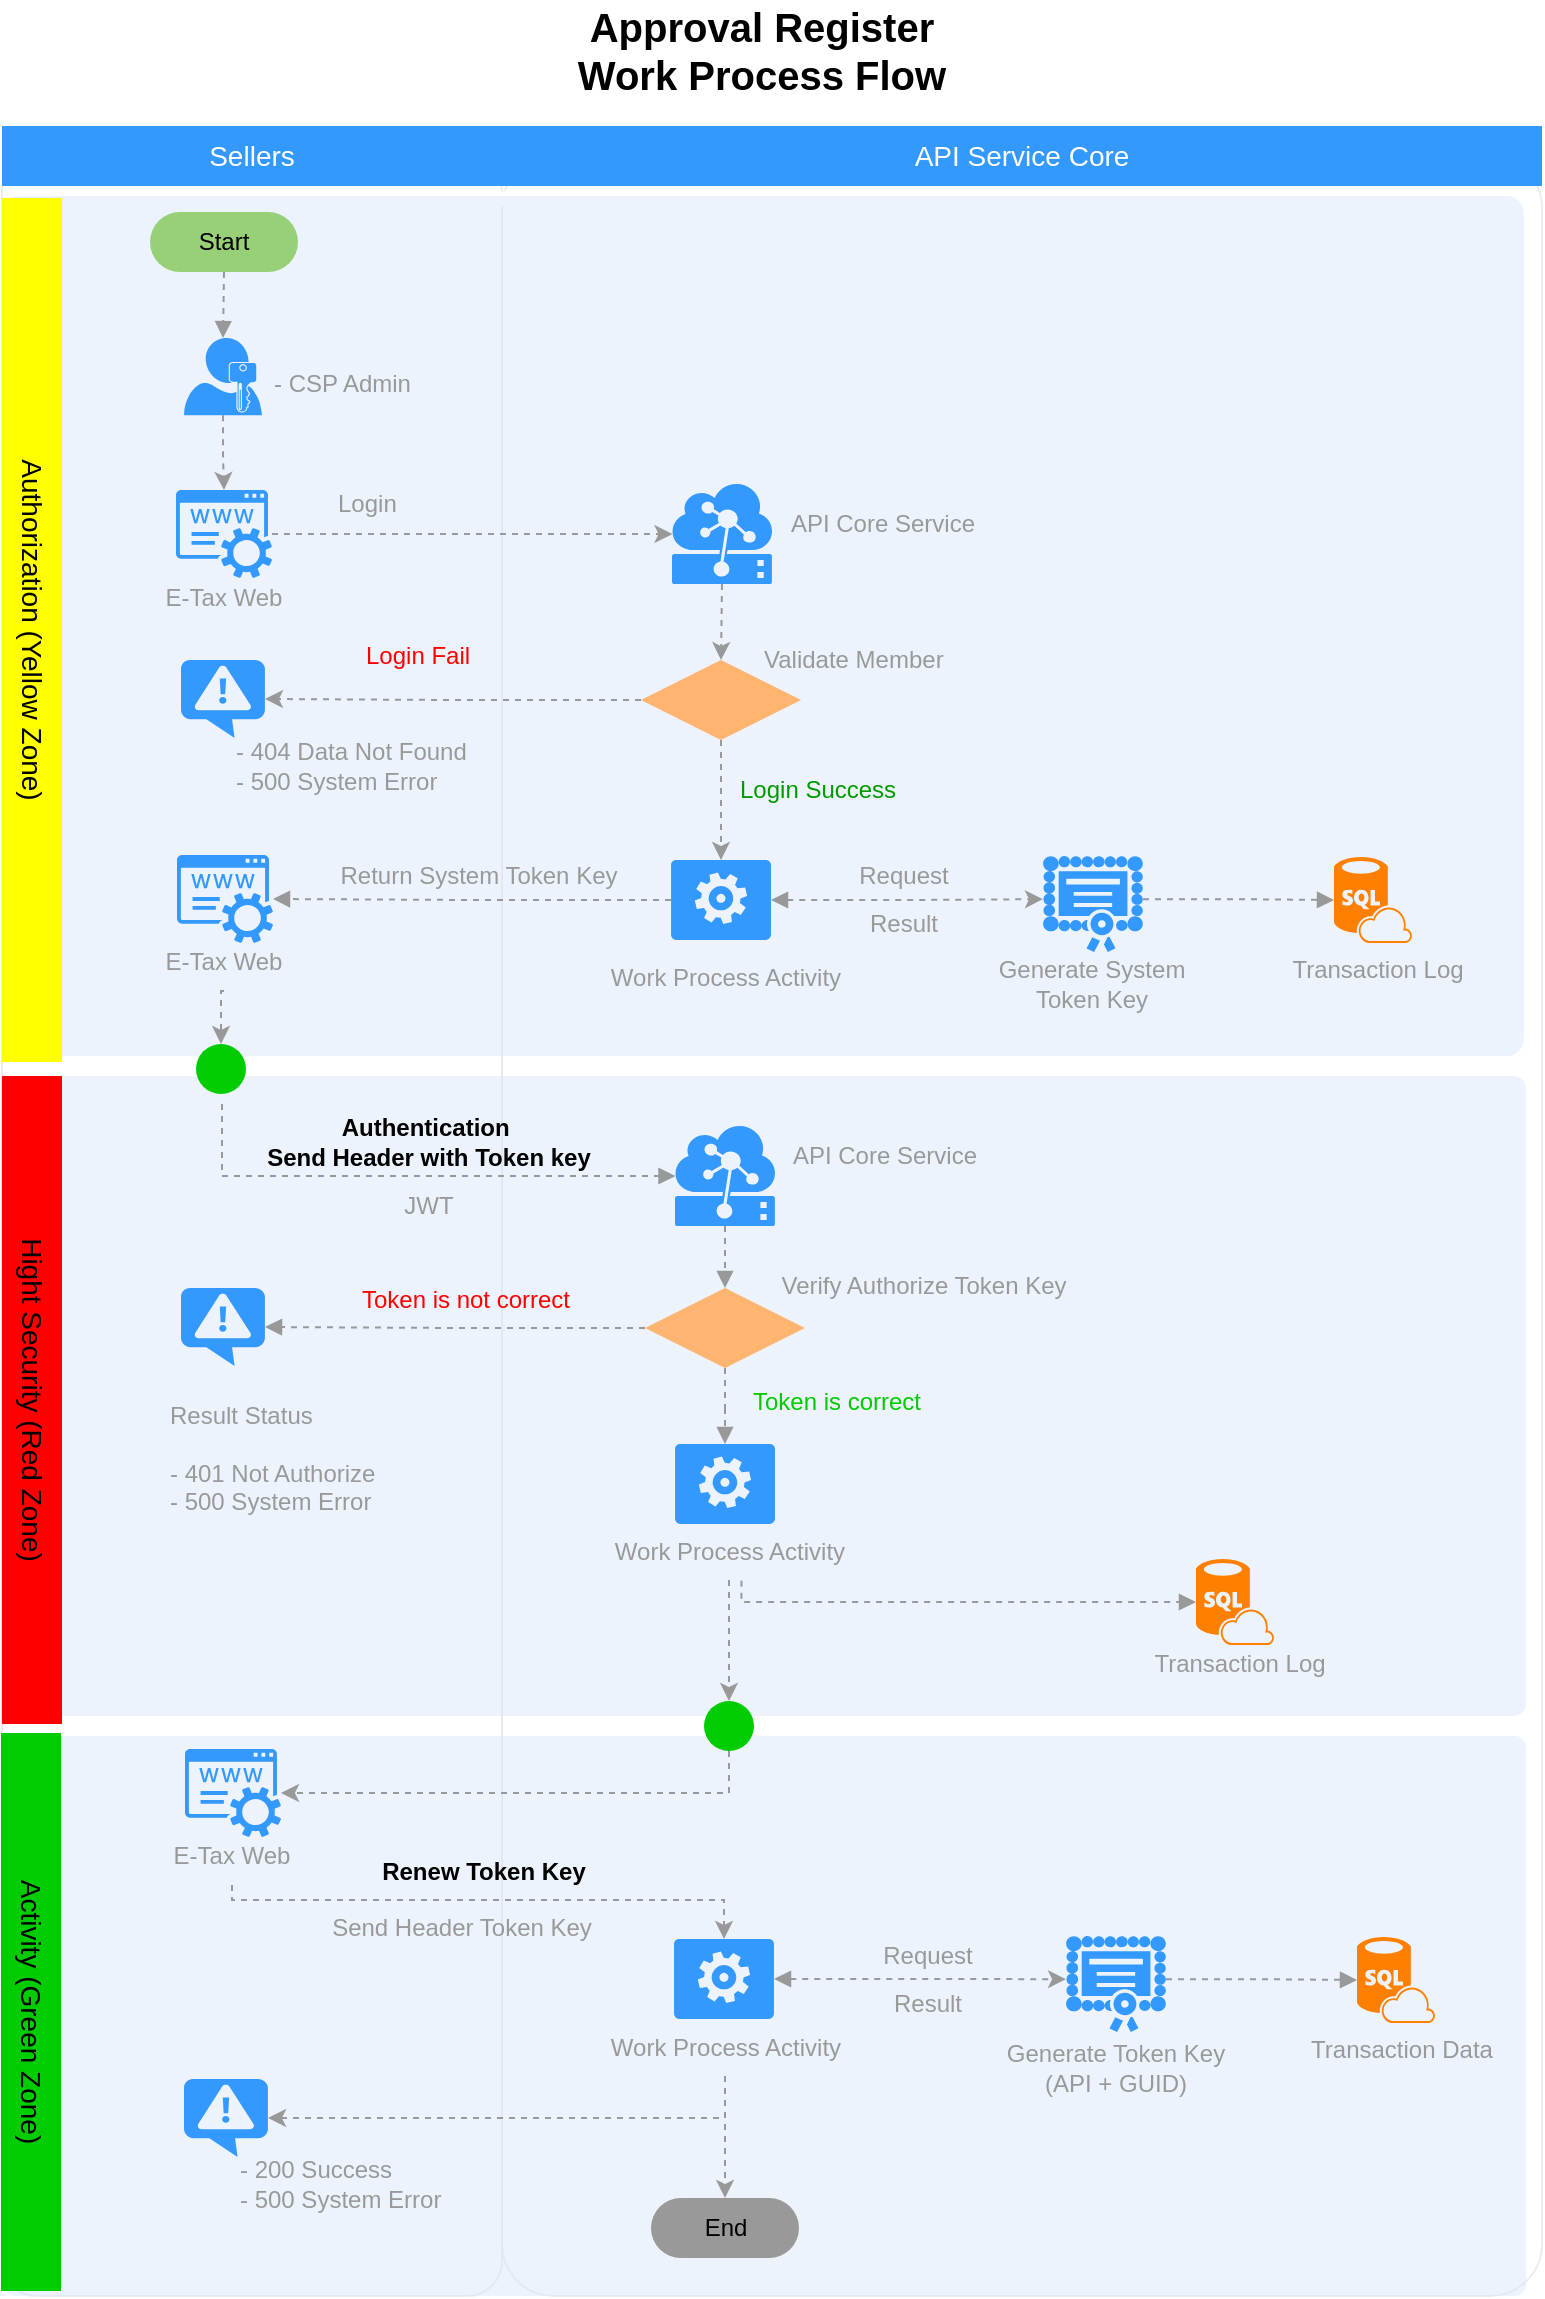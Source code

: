 <mxfile version="10.8.0" type="github"><diagram id="2GbdQti-NEPVruNqLVV-" name="Page-1"><mxGraphModel dx="1220" dy="634" grid="1" gridSize="10" guides="1" tooltips="1" connect="1" arrows="1" fold="1" page="1" pageScale="1" pageWidth="827" pageHeight="1169" math="0" shadow="0"><root><mxCell id="0"/><mxCell id="1" parent="0"/><mxCell id="_SCP-fhVFvHD9aOAOrKE-1" value="" style="rounded=1;whiteSpace=wrap;html=1;strokeColor=#E6E6E6;strokeWidth=1;fillColor=#FFFFFF;fontFamily=Helvetica;fontSize=14;fontColor=#FFB366;opacity=75;verticalAlign=top;fontStyle=1;arcSize=5;" vertex="1" parent="1"><mxGeometry x="300" y="90" width="520" height="1070" as="geometry"/></mxCell><mxCell id="_SCP-fhVFvHD9aOAOrKE-2" value="" style="rounded=1;whiteSpace=wrap;html=1;strokeColor=#E6E6E6;strokeWidth=1;fillColor=#FFFFFF;fontFamily=Helvetica;fontSize=14;fontColor=#FFB366;opacity=75;verticalAlign=top;fontStyle=1;arcSize=7;" vertex="1" parent="1"><mxGeometry x="50" y="90" width="250" height="1070" as="geometry"/></mxCell><mxCell id="_SCP-fhVFvHD9aOAOrKE-3" value="" style="shape=mxgraph.arrows.two_way_arrow_horizontal;html=1;verticalLabelPosition=bottom;verticalAlign=top;strokeWidth=2;strokeColor=none;dashed=1;fillColor=#FFFFFF;fontFamily=Verdana;fontSize=12;fontColor=#00BEF2" vertex="1" parent="1"><mxGeometry x="265.5" y="104" width="67" height="15" as="geometry"/></mxCell><mxCell id="_SCP-fhVFvHD9aOAOrKE-4" value="" style="rounded=1;whiteSpace=wrap;html=1;strokeColor=none;strokeWidth=1;fillColor=#dae8fc;fontSize=12;align=center;arcSize=2;opacity=50;" vertex="1" parent="1"><mxGeometry x="51" y="880" width="761" height="280" as="geometry"/></mxCell><mxCell id="_SCP-fhVFvHD9aOAOrKE-5" value="" style="rounded=1;whiteSpace=wrap;html=1;strokeColor=none;strokeWidth=1;fillColor=#dae8fc;fontSize=12;align=center;arcSize=2;opacity=50;" vertex="1" parent="1"><mxGeometry x="51" y="550" width="761" height="320" as="geometry"/></mxCell><mxCell id="_SCP-fhVFvHD9aOAOrKE-6" value="" style="rounded=1;whiteSpace=wrap;html=1;strokeColor=none;strokeWidth=1;fillColor=#dae8fc;fontSize=12;align=center;arcSize=2;opacity=50;" vertex="1" parent="1"><mxGeometry x="50" y="110" width="761" height="430" as="geometry"/></mxCell><mxCell id="_SCP-fhVFvHD9aOAOrKE-7" value="Approval Register&lt;br&gt;Work Process Flow" style="text;html=1;strokeColor=none;fillColor=none;align=center;verticalAlign=middle;whiteSpace=wrap;rounded=0;fontStyle=1;fontSize=20;" vertex="1" parent="1"><mxGeometry x="275" y="12" width="310" height="50" as="geometry"/></mxCell><mxCell id="_SCP-fhVFvHD9aOAOrKE-8" style="edgeStyle=orthogonalEdgeStyle;rounded=0;orthogonalLoop=1;jettySize=auto;html=1;exitX=0.5;exitY=1;exitDx=0;exitDy=0;exitPerimeter=0;entryX=0.5;entryY=0;entryDx=0;entryDy=0;dashed=1;startArrow=none;startFill=0;endArrow=block;endFill=1;strokeColor=#999999;" edge="1" parent="1" source="_SCP-fhVFvHD9aOAOrKE-9" target="_SCP-fhVFvHD9aOAOrKE-44"><mxGeometry relative="1" as="geometry"/></mxCell><mxCell id="_SCP-fhVFvHD9aOAOrKE-9" value="" style="shadow=0;dashed=0;html=1;strokeColor=none;labelPosition=center;verticalLabelPosition=bottom;verticalAlign=top;align=center;shape=mxgraph.mscae.cloud.iot_edge;fillColor=#3399FF;pointerEvents=1;fontSize=12;fontColor=#999999;" vertex="1" parent="1"><mxGeometry x="386.5" y="575" width="50" height="50" as="geometry"/></mxCell><mxCell id="_SCP-fhVFvHD9aOAOrKE-10" value="" style="verticalLabelPosition=bottom;html=1;verticalAlign=top;align=center;strokeColor=none;fillColor=#3399FF;shape=mxgraph.azure.notification_topic;fontSize=12;fontColor=#999999;" vertex="1" parent="1"><mxGeometry x="139.5" y="656" width="42" height="39" as="geometry"/></mxCell><mxCell id="_SCP-fhVFvHD9aOAOrKE-11" value="Result Status&lt;br&gt;&lt;br&gt;- 401 Not Authorize&lt;br&gt;- 500 System Error&lt;br&gt;" style="text;html=1;strokeColor=none;fillColor=none;align=left;verticalAlign=middle;whiteSpace=wrap;rounded=0;fontSize=12;fontColor=#999999;" vertex="1" parent="1"><mxGeometry x="132" y="702" width="143" height="77" as="geometry"/></mxCell><mxCell id="_SCP-fhVFvHD9aOAOrKE-12" style="edgeStyle=orthogonalEdgeStyle;rounded=0;orthogonalLoop=1;jettySize=auto;html=1;fontSize=14;strokeColor=#999999;dashed=1;entryX=0.005;entryY=0.5;entryDx=0;entryDy=0;entryPerimeter=0;" edge="1" parent="1" source="_SCP-fhVFvHD9aOAOrKE-61" target="_SCP-fhVFvHD9aOAOrKE-20"><mxGeometry relative="1" as="geometry"><mxPoint x="531" y="306" as="targetPoint"/><mxPoint x="197" y="306" as="sourcePoint"/></mxGeometry></mxCell><mxCell id="_SCP-fhVFvHD9aOAOrKE-13" value="Login" style="text;html=1;strokeColor=none;fillColor=none;align=left;verticalAlign=middle;whiteSpace=wrap;rounded=0;fontSize=12;fontColor=#999999;" vertex="1" parent="1"><mxGeometry x="215.5" y="254" width="59" height="20" as="geometry"/></mxCell><mxCell id="_SCP-fhVFvHD9aOAOrKE-14" style="edgeStyle=orthogonalEdgeStyle;rounded=0;orthogonalLoop=1;jettySize=auto;html=1;exitX=0.5;exitY=1;exitDx=0;exitDy=0;dashed=1;strokeColor=#999999;exitPerimeter=0;" edge="1" parent="1" source="_SCP-fhVFvHD9aOAOrKE-24" target="_SCP-fhVFvHD9aOAOrKE-61"><mxGeometry relative="1" as="geometry"><mxPoint x="161" y="269" as="sourcePoint"/><mxPoint x="161" y="325" as="targetPoint"/></mxGeometry></mxCell><mxCell id="_SCP-fhVFvHD9aOAOrKE-15" value="" style="group" vertex="1" connectable="0" parent="1"><mxGeometry x="685" y="430.5" width="108" height="79" as="geometry"/></mxCell><mxCell id="_SCP-fhVFvHD9aOAOrKE-16" value="" style="group" vertex="1" connectable="0" parent="_SCP-fhVFvHD9aOAOrKE-15"><mxGeometry width="108" height="79" as="geometry"/></mxCell><mxCell id="_SCP-fhVFvHD9aOAOrKE-17" value="Transaction Log" style="text;html=1;strokeColor=none;fillColor=none;align=center;verticalAlign=middle;whiteSpace=wrap;rounded=0;fontSize=12;fontColor=#999999;" vertex="1" parent="_SCP-fhVFvHD9aOAOrKE-16"><mxGeometry x="-1" y="52" width="108" height="29" as="geometry"/></mxCell><mxCell id="_SCP-fhVFvHD9aOAOrKE-18" value="" style="verticalLabelPosition=bottom;html=1;verticalAlign=top;align=center;strokeColor=none;fillColor=#FF8000;shape=mxgraph.azure.sql_database_sql_azure;fontSize=12;fontColor=#999999;" vertex="1" parent="_SCP-fhVFvHD9aOAOrKE-16"><mxGeometry x="31" y="10" width="39" height="43" as="geometry"/></mxCell><mxCell id="_SCP-fhVFvHD9aOAOrKE-19" style="edgeStyle=orthogonalEdgeStyle;rounded=0;orthogonalLoop=1;jettySize=auto;html=1;exitX=0.5;exitY=1;exitDx=0;exitDy=0;exitPerimeter=0;entryX=0.5;entryY=0;entryDx=0;entryDy=0;dashed=1;strokeColor=#999999;" edge="1" parent="1" source="_SCP-fhVFvHD9aOAOrKE-20" target="_SCP-fhVFvHD9aOAOrKE-65"><mxGeometry relative="1" as="geometry"/></mxCell><mxCell id="_SCP-fhVFvHD9aOAOrKE-20" value="" style="shadow=0;dashed=0;html=1;strokeColor=none;labelPosition=center;verticalLabelPosition=bottom;verticalAlign=top;align=center;shape=mxgraph.mscae.cloud.iot_edge;fillColor=#3399FF;pointerEvents=1;fontSize=12;fontColor=#999999;" vertex="1" parent="1"><mxGeometry x="385" y="254" width="50" height="50" as="geometry"/></mxCell><mxCell id="_SCP-fhVFvHD9aOAOrKE-21" value="API Core Service" style="text;html=1;strokeColor=none;fillColor=none;align=center;verticalAlign=middle;whiteSpace=wrap;rounded=0;fontSize=12;fontColor=#999999;" vertex="1" parent="1"><mxGeometry x="440" y="259.5" width="101" height="29" as="geometry"/></mxCell><mxCell id="_SCP-fhVFvHD9aOAOrKE-22" value="" style="group" vertex="1" connectable="0" parent="1"><mxGeometry x="141" y="181" width="162.5" height="50" as="geometry"/></mxCell><mxCell id="_SCP-fhVFvHD9aOAOrKE-23" value="&lt;font color=&quot;#999999&quot; style=&quot;font-size: 12px&quot;&gt;- CSP Admin&lt;br&gt;&lt;br&gt;&lt;/font&gt;" style="text;html=1;strokeColor=none;fillColor=none;align=left;verticalAlign=middle;whiteSpace=wrap;rounded=0;fontSize=12;" vertex="1" parent="_SCP-fhVFvHD9aOAOrKE-22"><mxGeometry x="42.5" y="10" width="120" height="40" as="geometry"/></mxCell><mxCell id="_SCP-fhVFvHD9aOAOrKE-24" value="" style="pointerEvents=1;shadow=0;dashed=0;html=1;strokeColor=none;labelPosition=center;verticalLabelPosition=bottom;verticalAlign=top;align=center;shape=mxgraph.mscae.enterprise.user_permissions;fillColor=#3399FF;fontSize=14;" vertex="1" parent="_SCP-fhVFvHD9aOAOrKE-22"><mxGeometry width="39" height="38.678" as="geometry"/></mxCell><mxCell id="_SCP-fhVFvHD9aOAOrKE-25" value="" style="group" vertex="1" connectable="0" parent="1"><mxGeometry x="331.5" y="443" width="160" height="72" as="geometry"/></mxCell><mxCell id="_SCP-fhVFvHD9aOAOrKE-26" value="" style="verticalLabelPosition=bottom;html=1;verticalAlign=top;align=center;strokeColor=none;fillColor=#3399FF;shape=mxgraph.azure.worker_role;fontSize=12;fontColor=#999999;" vertex="1" parent="_SCP-fhVFvHD9aOAOrKE-25"><mxGeometry x="53" y="-1" width="50" height="40" as="geometry"/></mxCell><mxCell id="_SCP-fhVFvHD9aOAOrKE-27" value="Work Process Activity&lt;br&gt;" style="text;html=1;strokeColor=none;fillColor=none;align=center;verticalAlign=middle;whiteSpace=wrap;rounded=0;fontSize=12;fontColor=#999999;" vertex="1" parent="_SCP-fhVFvHD9aOAOrKE-25"><mxGeometry y="43" width="160" height="29" as="geometry"/></mxCell><mxCell id="_SCP-fhVFvHD9aOAOrKE-28" value="" style="group" vertex="1" connectable="0" parent="1"><mxGeometry x="537.5" y="434.5" width="114" height="81" as="geometry"/></mxCell><mxCell id="_SCP-fhVFvHD9aOAOrKE-29" value="" style="group" vertex="1" connectable="0" parent="_SCP-fhVFvHD9aOAOrKE-28"><mxGeometry width="114" height="81" as="geometry"/></mxCell><mxCell id="_SCP-fhVFvHD9aOAOrKE-30" value="Generate System Token Key&lt;br&gt;" style="text;html=1;strokeColor=none;fillColor=none;align=center;verticalAlign=middle;whiteSpace=wrap;rounded=0;fontSize=12;fontColor=#999999;" vertex="1" parent="_SCP-fhVFvHD9aOAOrKE-29"><mxGeometry y="54" width="114" height="30" as="geometry"/></mxCell><mxCell id="_SCP-fhVFvHD9aOAOrKE-31" value="" style="pointerEvents=1;shadow=0;dashed=0;html=1;strokeColor=none;labelPosition=center;verticalLabelPosition=bottom;verticalAlign=top;align=center;shape=mxgraph.mscae.intune.inventory_license;fillColor=#3399FF;fontSize=14;" vertex="1" parent="_SCP-fhVFvHD9aOAOrKE-28"><mxGeometry x="33" y="5.5" width="50" height="48" as="geometry"/></mxCell><mxCell id="_SCP-fhVFvHD9aOAOrKE-32" style="edgeStyle=orthogonalEdgeStyle;rounded=0;orthogonalLoop=1;jettySize=auto;html=1;exitX=1;exitY=0.5;exitDx=0;exitDy=0;exitPerimeter=0;entryX=0;entryY=0.45;entryDx=0;entryDy=0;entryPerimeter=0;dashed=1;strokeColor=#999999;startArrow=block;startFill=1;" edge="1" parent="1" source="_SCP-fhVFvHD9aOAOrKE-26" target="_SCP-fhVFvHD9aOAOrKE-31"><mxGeometry relative="1" as="geometry"/></mxCell><mxCell id="_SCP-fhVFvHD9aOAOrKE-33" value="Request" style="text;html=1;strokeColor=none;fillColor=none;align=center;verticalAlign=middle;whiteSpace=wrap;rounded=0;fontSize=12;fontColor=#999999;" vertex="1" parent="1"><mxGeometry x="471" y="440" width="60" height="20" as="geometry"/></mxCell><mxCell id="_SCP-fhVFvHD9aOAOrKE-34" value="Result" style="text;html=1;strokeColor=none;fillColor=none;align=center;verticalAlign=middle;whiteSpace=wrap;rounded=0;fontSize=12;fontColor=#999999;" vertex="1" parent="1"><mxGeometry x="471" y="464" width="60" height="20" as="geometry"/></mxCell><mxCell id="_SCP-fhVFvHD9aOAOrKE-35" style="edgeStyle=orthogonalEdgeStyle;rounded=0;orthogonalLoop=1;jettySize=auto;html=1;exitX=0;exitY=0.5;exitDx=0;exitDy=0;exitPerimeter=0;dashed=1;startArrow=none;startFill=0;strokeColor=#999999;endArrow=block;endFill=1;" edge="1" parent="1" source="_SCP-fhVFvHD9aOAOrKE-26" target="_SCP-fhVFvHD9aOAOrKE-37"><mxGeometry relative="1" as="geometry"><mxPoint x="181" y="462" as="targetPoint"/></mxGeometry></mxCell><mxCell id="_SCP-fhVFvHD9aOAOrKE-36" value="" style="group" vertex="1" connectable="0" parent="1"><mxGeometry x="106" y="440.5" width="110" height="74" as="geometry"/></mxCell><mxCell id="_SCP-fhVFvHD9aOAOrKE-37" value="" style="pointerEvents=1;shadow=0;dashed=0;html=1;strokeColor=none;fillColor=#3399FF;labelPosition=center;verticalLabelPosition=bottom;verticalAlign=top;outlineConnect=0;align=center;shape=mxgraph.office.services.registrar_service;" vertex="1" parent="_SCP-fhVFvHD9aOAOrKE-36"><mxGeometry x="31.5" y="-1" width="48" height="44" as="geometry"/></mxCell><mxCell id="_SCP-fhVFvHD9aOAOrKE-38" value="E-Tax Web" style="text;html=1;strokeColor=none;fillColor=none;align=center;verticalAlign=middle;whiteSpace=wrap;rounded=0;fontSize=12;fontColor=#999999;" vertex="1" parent="_SCP-fhVFvHD9aOAOrKE-36"><mxGeometry y="37" width="110" height="30" as="geometry"/></mxCell><mxCell id="_SCP-fhVFvHD9aOAOrKE-39" value="Return System Token Key&lt;br&gt;" style="text;html=1;strokeColor=none;fillColor=none;align=center;verticalAlign=middle;whiteSpace=wrap;rounded=0;fontSize=12;fontColor=#999999;" vertex="1" parent="1"><mxGeometry x="198" y="437.5" width="181" height="24" as="geometry"/></mxCell><mxCell id="_SCP-fhVFvHD9aOAOrKE-40" style="edgeStyle=orthogonalEdgeStyle;rounded=0;orthogonalLoop=1;jettySize=auto;html=1;exitX=0.5;exitY=1;exitDx=0;exitDy=0;entryX=0.005;entryY=0.5;entryDx=0;entryDy=0;dashed=1;startArrow=none;startFill=0;endArrow=block;endFill=1;strokeColor=#999999;entryPerimeter=0;" edge="1" parent="1" target="_SCP-fhVFvHD9aOAOrKE-9"><mxGeometry relative="1" as="geometry"><mxPoint x="378" y="602" as="targetPoint"/><mxPoint x="160" y="564" as="sourcePoint"/><Array as="points"><mxPoint x="160" y="600"/></Array></mxGeometry></mxCell><mxCell id="_SCP-fhVFvHD9aOAOrKE-41" style="edgeStyle=orthogonalEdgeStyle;rounded=0;orthogonalLoop=1;jettySize=auto;html=1;exitX=1;exitY=0.45;exitDx=0;exitDy=0;exitPerimeter=0;entryX=0;entryY=0.5;entryDx=0;entryDy=0;entryPerimeter=0;dashed=1;startArrow=none;startFill=0;endArrow=block;endFill=1;strokeColor=#999999;" edge="1" parent="1" source="_SCP-fhVFvHD9aOAOrKE-31" target="_SCP-fhVFvHD9aOAOrKE-18"><mxGeometry relative="1" as="geometry"/></mxCell><mxCell id="_SCP-fhVFvHD9aOAOrKE-42" style="edgeStyle=orthogonalEdgeStyle;rounded=0;orthogonalLoop=1;jettySize=auto;html=1;exitX=0.5;exitY=1;exitDx=0;exitDy=0;dashed=1;startArrow=none;startFill=0;endArrow=block;endFill=1;strokeColor=#999999;" edge="1" parent="1" source="_SCP-fhVFvHD9aOAOrKE-44" target="_SCP-fhVFvHD9aOAOrKE-51"><mxGeometry relative="1" as="geometry"/></mxCell><mxCell id="_SCP-fhVFvHD9aOAOrKE-43" style="edgeStyle=orthogonalEdgeStyle;rounded=0;orthogonalLoop=1;jettySize=auto;html=1;exitX=0;exitY=0.5;exitDx=0;exitDy=0;entryX=1;entryY=0.5;entryDx=0;entryDy=0;entryPerimeter=0;dashed=1;startArrow=none;startFill=0;endArrow=block;endFill=1;strokeColor=#999999;" edge="1" parent="1" source="_SCP-fhVFvHD9aOAOrKE-44" target="_SCP-fhVFvHD9aOAOrKE-10"><mxGeometry relative="1" as="geometry"/></mxCell><mxCell id="_SCP-fhVFvHD9aOAOrKE-44" value="" style="rhombus;whiteSpace=wrap;html=1;strokeColor=none;strokeWidth=1;fillColor=#FFB570;fontSize=12;fontColor=#999999;align=left;" vertex="1" parent="1"><mxGeometry x="371.5" y="656" width="80" height="40" as="geometry"/></mxCell><mxCell id="_SCP-fhVFvHD9aOAOrKE-45" value="Authentication&amp;nbsp;&lt;br&gt;Send Header with Token key&lt;br&gt;" style="text;html=1;strokeColor=none;fillColor=none;align=center;verticalAlign=middle;whiteSpace=wrap;rounded=0;fontSize=12;fontColor=#000000;fontStyle=1" vertex="1" parent="1"><mxGeometry x="167" y="566" width="193" height="34" as="geometry"/></mxCell><mxCell id="_SCP-fhVFvHD9aOAOrKE-46" value="API Core Service" style="text;html=1;strokeColor=none;fillColor=none;align=center;verticalAlign=middle;whiteSpace=wrap;rounded=0;fontSize=12;fontColor=#999999;" vertex="1" parent="1"><mxGeometry x="441" y="575.5" width="101" height="29" as="geometry"/></mxCell><mxCell id="_SCP-fhVFvHD9aOAOrKE-47" value="Token is correct" style="text;html=1;strokeColor=none;fillColor=none;align=center;verticalAlign=middle;whiteSpace=wrap;rounded=0;fontSize=12;fontColor=#00CC00;" vertex="1" parent="1"><mxGeometry x="417" y="698.5" width="101" height="29" as="geometry"/></mxCell><mxCell id="_SCP-fhVFvHD9aOAOrKE-48" value="Verify Authorize Token Key" style="text;html=1;strokeColor=none;fillColor=none;align=center;verticalAlign=middle;whiteSpace=wrap;rounded=0;fontSize=12;fontColor=#999999;" vertex="1" parent="1"><mxGeometry x="431" y="640" width="160" height="29" as="geometry"/></mxCell><mxCell id="_SCP-fhVFvHD9aOAOrKE-49" value="Token is not correct" style="text;html=1;strokeColor=none;fillColor=none;align=center;verticalAlign=middle;whiteSpace=wrap;rounded=0;fontSize=12;fontColor=#FF0000;" vertex="1" parent="1"><mxGeometry x="220" y="647" width="124" height="29" as="geometry"/></mxCell><mxCell id="_SCP-fhVFvHD9aOAOrKE-50" value="" style="group" vertex="1" connectable="0" parent="1"><mxGeometry x="333.5" y="766" width="160" height="72" as="geometry"/></mxCell><mxCell id="_SCP-fhVFvHD9aOAOrKE-51" value="" style="verticalLabelPosition=bottom;html=1;verticalAlign=top;align=center;strokeColor=none;fillColor=#3399FF;shape=mxgraph.azure.worker_role;fontSize=12;fontColor=#999999;" vertex="1" parent="_SCP-fhVFvHD9aOAOrKE-50"><mxGeometry x="53" y="-32" width="50" height="40" as="geometry"/></mxCell><mxCell id="_SCP-fhVFvHD9aOAOrKE-52" value="Work Process Activity&lt;br&gt;" style="text;html=1;strokeColor=none;fillColor=none;align=center;verticalAlign=middle;whiteSpace=wrap;rounded=0;fontSize=12;fontColor=#999999;" vertex="1" parent="_SCP-fhVFvHD9aOAOrKE-50"><mxGeometry y="7" width="160" height="29" as="geometry"/></mxCell><mxCell id="_SCP-fhVFvHD9aOAOrKE-53" style="edgeStyle=orthogonalEdgeStyle;rounded=0;orthogonalLoop=1;jettySize=auto;html=1;exitX=0.539;exitY=1.013;exitDx=0;exitDy=0;entryX=0;entryY=0.5;entryDx=0;entryDy=0;entryPerimeter=0;dashed=1;startArrow=none;startFill=0;endArrow=block;endFill=1;strokeColor=#999999;exitPerimeter=0;" edge="1" parent="1" source="_SCP-fhVFvHD9aOAOrKE-52" target="_SCP-fhVFvHD9aOAOrKE-102"><mxGeometry relative="1" as="geometry"><Array as="points"><mxPoint x="420" y="813"/></Array></mxGeometry></mxCell><mxCell id="_SCP-fhVFvHD9aOAOrKE-54" value="End" style="rounded=1;whiteSpace=wrap;html=1;fontColor=#000000;align=center;arcSize=50;labelBackgroundColor=none;fillColor=#999999;strokeColor=none;" vertex="1" parent="1"><mxGeometry x="374.5" y="1111" width="74" height="30" as="geometry"/></mxCell><mxCell id="_SCP-fhVFvHD9aOAOrKE-55" style="edgeStyle=orthogonalEdgeStyle;rounded=0;orthogonalLoop=1;jettySize=auto;html=1;exitX=0.5;exitY=1;exitDx=0;exitDy=0;entryX=0.5;entryY=0;entryDx=0;entryDy=0;entryPerimeter=0;dashed=1;startArrow=none;startFill=0;endArrow=block;endFill=1;strokeColor=#999999;fontColor=#000000;" edge="1" parent="1" source="_SCP-fhVFvHD9aOAOrKE-56" target="_SCP-fhVFvHD9aOAOrKE-24"><mxGeometry relative="1" as="geometry"/></mxCell><mxCell id="_SCP-fhVFvHD9aOAOrKE-56" value="Start" style="rounded=1;whiteSpace=wrap;html=1;fontColor=#000000;align=center;arcSize=50;labelBackgroundColor=none;fillColor=#97D077;strokeColor=none;" vertex="1" parent="1"><mxGeometry x="124" y="118" width="74" height="30" as="geometry"/></mxCell><mxCell id="_SCP-fhVFvHD9aOAOrKE-57" value="Login Success&lt;br&gt;" style="text;html=1;strokeColor=none;fillColor=none;align=left;verticalAlign=middle;whiteSpace=wrap;rounded=0;fontSize=12;fontColor=#009900;" vertex="1" parent="1"><mxGeometry x="417" y="390" width="102" height="34" as="geometry"/></mxCell><mxCell id="_SCP-fhVFvHD9aOAOrKE-58" style="edgeStyle=orthogonalEdgeStyle;rounded=0;orthogonalLoop=1;jettySize=auto;html=1;exitX=0.5;exitY=1;exitDx=0;exitDy=0;entryX=0.5;entryY=0;entryDx=0;entryDy=0;dashed=1;strokeColor=#999999;" edge="1" parent="1" source="_SCP-fhVFvHD9aOAOrKE-77" target="_SCP-fhVFvHD9aOAOrKE-77"><mxGeometry relative="1" as="geometry"><mxPoint x="415.5" y="1068" as="targetPoint"/></mxGeometry></mxCell><mxCell id="_SCP-fhVFvHD9aOAOrKE-59" value="Hight Security (Red Zone)" style="whiteSpace=wrap;html=1;dashed=1;strokeColor=none;strokeWidth=2;fillColor=#FF0000;fontFamily=Helvetica;fontSize=14;fontColor=#000000;fontStyle=0;rotation=90;" vertex="1" parent="1"><mxGeometry x="-97" y="697" width="324" height="30" as="geometry"/></mxCell><mxCell id="_SCP-fhVFvHD9aOAOrKE-60" value="" style="group" vertex="1" connectable="0" parent="1"><mxGeometry x="105.5" y="257" width="110" height="69" as="geometry"/></mxCell><mxCell id="_SCP-fhVFvHD9aOAOrKE-61" value="" style="pointerEvents=1;shadow=0;dashed=0;html=1;strokeColor=none;fillColor=#3399FF;labelPosition=center;verticalLabelPosition=bottom;verticalAlign=top;outlineConnect=0;align=center;shape=mxgraph.office.services.registrar_service;" vertex="1" parent="_SCP-fhVFvHD9aOAOrKE-60"><mxGeometry x="31.5" width="48" height="44" as="geometry"/></mxCell><mxCell id="_SCP-fhVFvHD9aOAOrKE-62" value="E-Tax Web" style="text;html=1;strokeColor=none;fillColor=none;align=center;verticalAlign=middle;whiteSpace=wrap;rounded=0;fontSize=12;fontColor=#999999;" vertex="1" parent="_SCP-fhVFvHD9aOAOrKE-60"><mxGeometry y="39" width="110" height="30" as="geometry"/></mxCell><mxCell id="_SCP-fhVFvHD9aOAOrKE-63" style="edgeStyle=orthogonalEdgeStyle;rounded=0;orthogonalLoop=1;jettySize=auto;html=1;exitX=0.5;exitY=1;exitDx=0;exitDy=0;entryX=0.5;entryY=0;entryDx=0;entryDy=0;entryPerimeter=0;dashed=1;strokeColor=#999999;fontColor=#00CC00;" edge="1" parent="1" source="_SCP-fhVFvHD9aOAOrKE-65" target="_SCP-fhVFvHD9aOAOrKE-26"><mxGeometry relative="1" as="geometry"/></mxCell><mxCell id="_SCP-fhVFvHD9aOAOrKE-64" style="edgeStyle=orthogonalEdgeStyle;rounded=0;orthogonalLoop=1;jettySize=auto;html=1;exitX=0;exitY=0.5;exitDx=0;exitDy=0;entryX=1;entryY=0.5;entryDx=0;entryDy=0;entryPerimeter=0;dashed=1;strokeColor=#999999;fontColor=#00CC00;" edge="1" parent="1" source="_SCP-fhVFvHD9aOAOrKE-65" target="_SCP-fhVFvHD9aOAOrKE-66"><mxGeometry relative="1" as="geometry"/></mxCell><mxCell id="_SCP-fhVFvHD9aOAOrKE-65" value="" style="rhombus;whiteSpace=wrap;html=1;strokeColor=none;strokeWidth=1;fillColor=#FFB570;fontSize=12;fontColor=#999999;align=left;" vertex="1" parent="1"><mxGeometry x="369.5" y="342" width="80" height="40" as="geometry"/></mxCell><mxCell id="_SCP-fhVFvHD9aOAOrKE-66" value="" style="verticalLabelPosition=bottom;html=1;verticalAlign=top;align=center;strokeColor=none;fillColor=#3399FF;shape=mxgraph.azure.notification_topic;fontSize=12;fontColor=#999999;" vertex="1" parent="1"><mxGeometry x="139.5" y="342" width="42" height="39" as="geometry"/></mxCell><mxCell id="_SCP-fhVFvHD9aOAOrKE-67" value="- 404 Data Not Found&lt;br&gt;- 500 System Error&lt;br&gt;" style="text;html=1;strokeColor=none;fillColor=none;align=left;verticalAlign=middle;whiteSpace=wrap;rounded=0;fontSize=12;fontColor=#999999;" vertex="1" parent="1"><mxGeometry x="165" y="377" width="143" height="35" as="geometry"/></mxCell><mxCell id="_SCP-fhVFvHD9aOAOrKE-68" value="Validate Member&lt;br&gt;" style="text;html=1;strokeColor=none;fillColor=none;align=left;verticalAlign=middle;whiteSpace=wrap;rounded=0;fontSize=12;fontColor=#999999;" vertex="1" parent="1"><mxGeometry x="429" y="325" width="102" height="34" as="geometry"/></mxCell><mxCell id="_SCP-fhVFvHD9aOAOrKE-69" value="" style="ellipse;whiteSpace=wrap;html=1;aspect=fixed;fillColor=#00CC00;fontColor=#000000;align=center;strokeColor=none;" vertex="1" parent="1"><mxGeometry x="147" y="534" width="25" height="25" as="geometry"/></mxCell><mxCell id="_SCP-fhVFvHD9aOAOrKE-70" style="edgeStyle=orthogonalEdgeStyle;rounded=0;orthogonalLoop=1;jettySize=auto;html=1;exitX=0.5;exitY=1;exitDx=0;exitDy=0;entryX=0.5;entryY=0;entryDx=0;entryDy=0;dashed=1;strokeColor=#999999;fontColor=#000000;" edge="1" parent="1" source="_SCP-fhVFvHD9aOAOrKE-38" target="_SCP-fhVFvHD9aOAOrKE-69"><mxGeometry relative="1" as="geometry"><mxPoint x="160" y="528" as="targetPoint"/></mxGeometry></mxCell><mxCell id="_SCP-fhVFvHD9aOAOrKE-71" value="Activity (Green Zone)" style="whiteSpace=wrap;html=1;dashed=1;strokeColor=none;strokeWidth=2;fillColor=#00CC00;fontFamily=Helvetica;fontSize=14;fontColor=#000000;fontStyle=0;rotation=90;" vertex="1" parent="1"><mxGeometry x="-75" y="1003" width="279" height="30" as="geometry"/></mxCell><mxCell id="_SCP-fhVFvHD9aOAOrKE-72" value="Sellers" style="whiteSpace=wrap;html=1;dashed=1;strokeColor=none;strokeWidth=2;fillColor=#3399FF;fontFamily=Helvetica;fontSize=14;fontColor=#FFFFFF;fontStyle=0" vertex="1" parent="1"><mxGeometry x="50" y="75" width="250" height="30" as="geometry"/></mxCell><mxCell id="_SCP-fhVFvHD9aOAOrKE-73" value="API Service Core" style="whiteSpace=wrap;html=1;dashed=1;strokeColor=none;strokeWidth=2;fillColor=#3399FF;fontFamily=Helvetica;fontSize=14;fontColor=#FFFFFF;fontStyle=0" vertex="1" parent="1"><mxGeometry x="300" y="75" width="520" height="30" as="geometry"/></mxCell><mxCell id="_SCP-fhVFvHD9aOAOrKE-74" value="Authorization (Yellow Zone)" style="whiteSpace=wrap;html=1;dashed=1;strokeColor=none;strokeWidth=2;fillColor=#FFFF00;fontFamily=Helvetica;fontSize=14;fontColor=#000000;fontStyle=0;rotation=90;" vertex="1" parent="1"><mxGeometry x="-151" y="312" width="432" height="30" as="geometry"/></mxCell><mxCell id="_SCP-fhVFvHD9aOAOrKE-75" value="Login Fail&lt;br&gt;" style="text;html=1;strokeColor=none;fillColor=none;align=left;verticalAlign=middle;whiteSpace=wrap;rounded=0;fontSize=12;fontColor=#FF0000;" vertex="1" parent="1"><mxGeometry x="229.5" y="323" width="102" height="34" as="geometry"/></mxCell><mxCell id="_SCP-fhVFvHD9aOAOrKE-76" style="edgeStyle=orthogonalEdgeStyle;rounded=0;orthogonalLoop=1;jettySize=auto;html=1;exitX=0.5;exitY=1;exitDx=0;exitDy=0;fontColor=#009900;strokeColor=#999999;dashed=1;" edge="1" parent="1" source="_SCP-fhVFvHD9aOAOrKE-77" target="_SCP-fhVFvHD9aOAOrKE-97"><mxGeometry relative="1" as="geometry"/></mxCell><mxCell id="_SCP-fhVFvHD9aOAOrKE-77" value="" style="ellipse;whiteSpace=wrap;html=1;aspect=fixed;fillColor=#00CC00;fontColor=#000000;align=center;strokeColor=none;" vertex="1" parent="1"><mxGeometry x="401" y="862.5" width="25" height="25" as="geometry"/></mxCell><mxCell id="_SCP-fhVFvHD9aOAOrKE-78" style="edgeStyle=orthogonalEdgeStyle;rounded=0;orthogonalLoop=1;jettySize=auto;html=1;exitX=0.5;exitY=1;exitDx=0;exitDy=0;entryX=0.5;entryY=0;entryDx=0;entryDy=0;dashed=1;strokeColor=#999999;entryPerimeter=0;" edge="1" parent="1" source="_SCP-fhVFvHD9aOAOrKE-52" target="_SCP-fhVFvHD9aOAOrKE-77"><mxGeometry relative="1" as="geometry"><mxPoint x="414" y="802" as="sourcePoint"/><mxPoint x="414" y="903" as="targetPoint"/></mxGeometry></mxCell><mxCell id="_SCP-fhVFvHD9aOAOrKE-79" value="" style="group" vertex="1" connectable="0" parent="1"><mxGeometry x="333" y="981.5" width="160" height="72" as="geometry"/></mxCell><mxCell id="_SCP-fhVFvHD9aOAOrKE-80" value="" style="verticalLabelPosition=bottom;html=1;verticalAlign=top;align=center;strokeColor=none;fillColor=#3399FF;shape=mxgraph.azure.worker_role;fontSize=12;fontColor=#999999;" vertex="1" parent="_SCP-fhVFvHD9aOAOrKE-79"><mxGeometry x="53" width="50" height="40" as="geometry"/></mxCell><mxCell id="_SCP-fhVFvHD9aOAOrKE-81" value="" style="group" vertex="1" connectable="0" parent="1"><mxGeometry x="551.5" y="1054" width="108" height="79" as="geometry"/></mxCell><mxCell id="_SCP-fhVFvHD9aOAOrKE-82" value="Renew Token Key&lt;br&gt;" style="text;html=1;strokeColor=none;fillColor=none;align=center;verticalAlign=middle;whiteSpace=wrap;rounded=0;fontSize=12;fontColor=#000000;fontStyle=1" vertex="1" parent="1"><mxGeometry x="207" y="939.5" width="168" height="16" as="geometry"/></mxCell><mxCell id="_SCP-fhVFvHD9aOAOrKE-83" style="edgeStyle=orthogonalEdgeStyle;rounded=0;orthogonalLoop=1;jettySize=auto;html=1;exitX=0.5;exitY=1;exitDx=0;exitDy=0;entryX=1;entryY=0.5;entryDx=0;entryDy=0;entryPerimeter=0;dashed=1;strokeColor=#999999;fontColor=#00CC00;" edge="1" parent="1" source="_SCP-fhVFvHD9aOAOrKE-85" target="_SCP-fhVFvHD9aOAOrKE-94"><mxGeometry relative="1" as="geometry"/></mxCell><mxCell id="_SCP-fhVFvHD9aOAOrKE-84" style="edgeStyle=orthogonalEdgeStyle;rounded=0;orthogonalLoop=1;jettySize=auto;html=1;exitX=0.5;exitY=1;exitDx=0;exitDy=0;dashed=1;strokeColor=#999999;fontColor=#009900;" edge="1" parent="1" source="_SCP-fhVFvHD9aOAOrKE-85" target="_SCP-fhVFvHD9aOAOrKE-54"><mxGeometry relative="1" as="geometry"/></mxCell><mxCell id="_SCP-fhVFvHD9aOAOrKE-85" value="Work Process Activity&lt;br&gt;" style="text;html=1;strokeColor=none;fillColor=none;align=center;verticalAlign=middle;whiteSpace=wrap;rounded=0;fontSize=12;fontColor=#999999;" vertex="1" parent="1"><mxGeometry x="331.5" y="1021" width="160" height="29" as="geometry"/></mxCell><mxCell id="_SCP-fhVFvHD9aOAOrKE-86" value="Transaction Data" style="text;html=1;strokeColor=none;fillColor=none;align=center;verticalAlign=middle;whiteSpace=wrap;rounded=0;fontSize=12;fontColor=#999999;" vertex="1" parent="1"><mxGeometry x="695.5" y="1022.5" width="108" height="29" as="geometry"/></mxCell><mxCell id="_SCP-fhVFvHD9aOAOrKE-87" value="" style="verticalLabelPosition=bottom;html=1;verticalAlign=top;align=center;strokeColor=none;fillColor=#FF8000;shape=mxgraph.azure.sql_database_sql_azure;fontSize=12;fontColor=#999999;" vertex="1" parent="1"><mxGeometry x="727.5" y="980.5" width="39" height="43" as="geometry"/></mxCell><mxCell id="_SCP-fhVFvHD9aOAOrKE-88" value="Generate Token Key&lt;br&gt;(API + GUID)&lt;br&gt;" style="text;html=1;strokeColor=none;fillColor=none;align=center;verticalAlign=middle;whiteSpace=wrap;rounded=0;fontSize=12;fontColor=#999999;" vertex="1" parent="1"><mxGeometry x="549.5" y="1028" width="114" height="36" as="geometry"/></mxCell><mxCell id="_SCP-fhVFvHD9aOAOrKE-89" value="" style="pointerEvents=1;shadow=0;dashed=0;html=1;strokeColor=none;labelPosition=center;verticalLabelPosition=bottom;verticalAlign=top;align=center;shape=mxgraph.mscae.intune.inventory_license;fillColor=#3399FF;fontSize=14;" vertex="1" parent="1"><mxGeometry x="582" y="980" width="50" height="48" as="geometry"/></mxCell><mxCell id="_SCP-fhVFvHD9aOAOrKE-90" style="edgeStyle=orthogonalEdgeStyle;rounded=0;orthogonalLoop=1;jettySize=auto;html=1;exitX=1;exitY=0.5;exitDx=0;exitDy=0;exitPerimeter=0;entryX=0;entryY=0.45;entryDx=0;entryDy=0;entryPerimeter=0;dashed=1;strokeColor=#999999;startArrow=block;startFill=1;" edge="1" parent="1" source="_SCP-fhVFvHD9aOAOrKE-80" target="_SCP-fhVFvHD9aOAOrKE-89"><mxGeometry relative="1" as="geometry"><mxPoint x="446.5" y="1001" as="sourcePoint"/></mxGeometry></mxCell><mxCell id="_SCP-fhVFvHD9aOAOrKE-91" value="Request" style="text;html=1;strokeColor=none;fillColor=none;align=center;verticalAlign=middle;whiteSpace=wrap;rounded=0;fontSize=12;fontColor=#999999;" vertex="1" parent="1"><mxGeometry x="482.5" y="980" width="60" height="20" as="geometry"/></mxCell><mxCell id="_SCP-fhVFvHD9aOAOrKE-92" value="Result" style="text;html=1;strokeColor=none;fillColor=none;align=center;verticalAlign=middle;whiteSpace=wrap;rounded=0;fontSize=12;fontColor=#999999;" vertex="1" parent="1"><mxGeometry x="482.5" y="1004" width="60" height="20" as="geometry"/></mxCell><mxCell id="_SCP-fhVFvHD9aOAOrKE-93" style="edgeStyle=orthogonalEdgeStyle;rounded=0;orthogonalLoop=1;jettySize=auto;html=1;exitX=1;exitY=0.45;exitDx=0;exitDy=0;exitPerimeter=0;entryX=0;entryY=0.5;entryDx=0;entryDy=0;entryPerimeter=0;dashed=1;startArrow=none;startFill=0;endArrow=block;endFill=1;strokeColor=#999999;" edge="1" parent="1" source="_SCP-fhVFvHD9aOAOrKE-89" target="_SCP-fhVFvHD9aOAOrKE-87"><mxGeometry relative="1" as="geometry"/></mxCell><mxCell id="_SCP-fhVFvHD9aOAOrKE-94" value="" style="verticalLabelPosition=bottom;html=1;verticalAlign=top;align=center;strokeColor=none;fillColor=#3399FF;shape=mxgraph.azure.notification_topic;fontSize=12;fontColor=#999999;" vertex="1" parent="1"><mxGeometry x="141" y="1051.5" width="42" height="39" as="geometry"/></mxCell><mxCell id="_SCP-fhVFvHD9aOAOrKE-95" value="- 200 Success&lt;br&gt;- 500 System Error&lt;br&gt;" style="text;html=1;strokeColor=none;fillColor=none;align=left;verticalAlign=middle;whiteSpace=wrap;rounded=0;fontSize=12;fontColor=#999999;" vertex="1" parent="1"><mxGeometry x="166.5" y="1086.5" width="143" height="35" as="geometry"/></mxCell><mxCell id="_SCP-fhVFvHD9aOAOrKE-96" value="" style="group" vertex="1" connectable="0" parent="1"><mxGeometry x="110" y="887.5" width="110" height="74" as="geometry"/></mxCell><mxCell id="_SCP-fhVFvHD9aOAOrKE-97" value="" style="pointerEvents=1;shadow=0;dashed=0;html=1;strokeColor=none;fillColor=#3399FF;labelPosition=center;verticalLabelPosition=bottom;verticalAlign=top;outlineConnect=0;align=center;shape=mxgraph.office.services.registrar_service;" vertex="1" parent="_SCP-fhVFvHD9aOAOrKE-96"><mxGeometry x="31.5" y="-1" width="48" height="44" as="geometry"/></mxCell><mxCell id="_SCP-fhVFvHD9aOAOrKE-98" value="E-Tax Web" style="text;html=1;strokeColor=none;fillColor=none;align=center;verticalAlign=middle;whiteSpace=wrap;rounded=0;fontSize=12;fontColor=#999999;" vertex="1" parent="_SCP-fhVFvHD9aOAOrKE-96"><mxGeometry y="37" width="110" height="30" as="geometry"/></mxCell><mxCell id="_SCP-fhVFvHD9aOAOrKE-99" style="edgeStyle=orthogonalEdgeStyle;rounded=0;orthogonalLoop=1;jettySize=auto;html=1;exitX=0.5;exitY=1;exitDx=0;exitDy=0;entryX=0.5;entryY=0;entryDx=0;entryDy=0;entryPerimeter=0;dashed=1;strokeColor=#999999;fontColor=#009900;" edge="1" parent="1" source="_SCP-fhVFvHD9aOAOrKE-98" target="_SCP-fhVFvHD9aOAOrKE-80"><mxGeometry relative="1" as="geometry"><Array as="points"><mxPoint x="165" y="962"/><mxPoint x="411" y="962"/></Array></mxGeometry></mxCell><mxCell id="_SCP-fhVFvHD9aOAOrKE-100" value="" style="group" vertex="1" connectable="0" parent="1"><mxGeometry x="615" y="791.5" width="108" height="71" as="geometry"/></mxCell><mxCell id="_SCP-fhVFvHD9aOAOrKE-101" value="Transaction Log" style="text;html=1;strokeColor=none;fillColor=none;align=center;verticalAlign=middle;whiteSpace=wrap;rounded=0;fontSize=12;fontColor=#999999;" vertex="1" parent="_SCP-fhVFvHD9aOAOrKE-100"><mxGeometry y="38" width="108" height="29" as="geometry"/></mxCell><mxCell id="_SCP-fhVFvHD9aOAOrKE-102" value="" style="verticalLabelPosition=bottom;html=1;verticalAlign=top;align=center;strokeColor=none;fillColor=#FF8000;shape=mxgraph.azure.sql_database_sql_azure;fontSize=12;fontColor=#999999;" vertex="1" parent="_SCP-fhVFvHD9aOAOrKE-100"><mxGeometry x="32" width="39" height="43" as="geometry"/></mxCell><mxCell id="_SCP-fhVFvHD9aOAOrKE-103" value="JWT" style="text;html=1;strokeColor=none;fillColor=none;align=center;verticalAlign=middle;whiteSpace=wrap;rounded=0;fontSize=12;fontColor=#999999;" vertex="1" parent="1"><mxGeometry x="213" y="600" width="101" height="29" as="geometry"/></mxCell><mxCell id="_SCP-fhVFvHD9aOAOrKE-104" value="Send Header Token Key" style="text;html=1;strokeColor=none;fillColor=none;align=center;verticalAlign=middle;whiteSpace=wrap;rounded=0;fontSize=12;fontColor=#999999;" vertex="1" parent="1"><mxGeometry x="185" y="961" width="190" height="29" as="geometry"/></mxCell></root></mxGraphModel></diagram></mxfile>